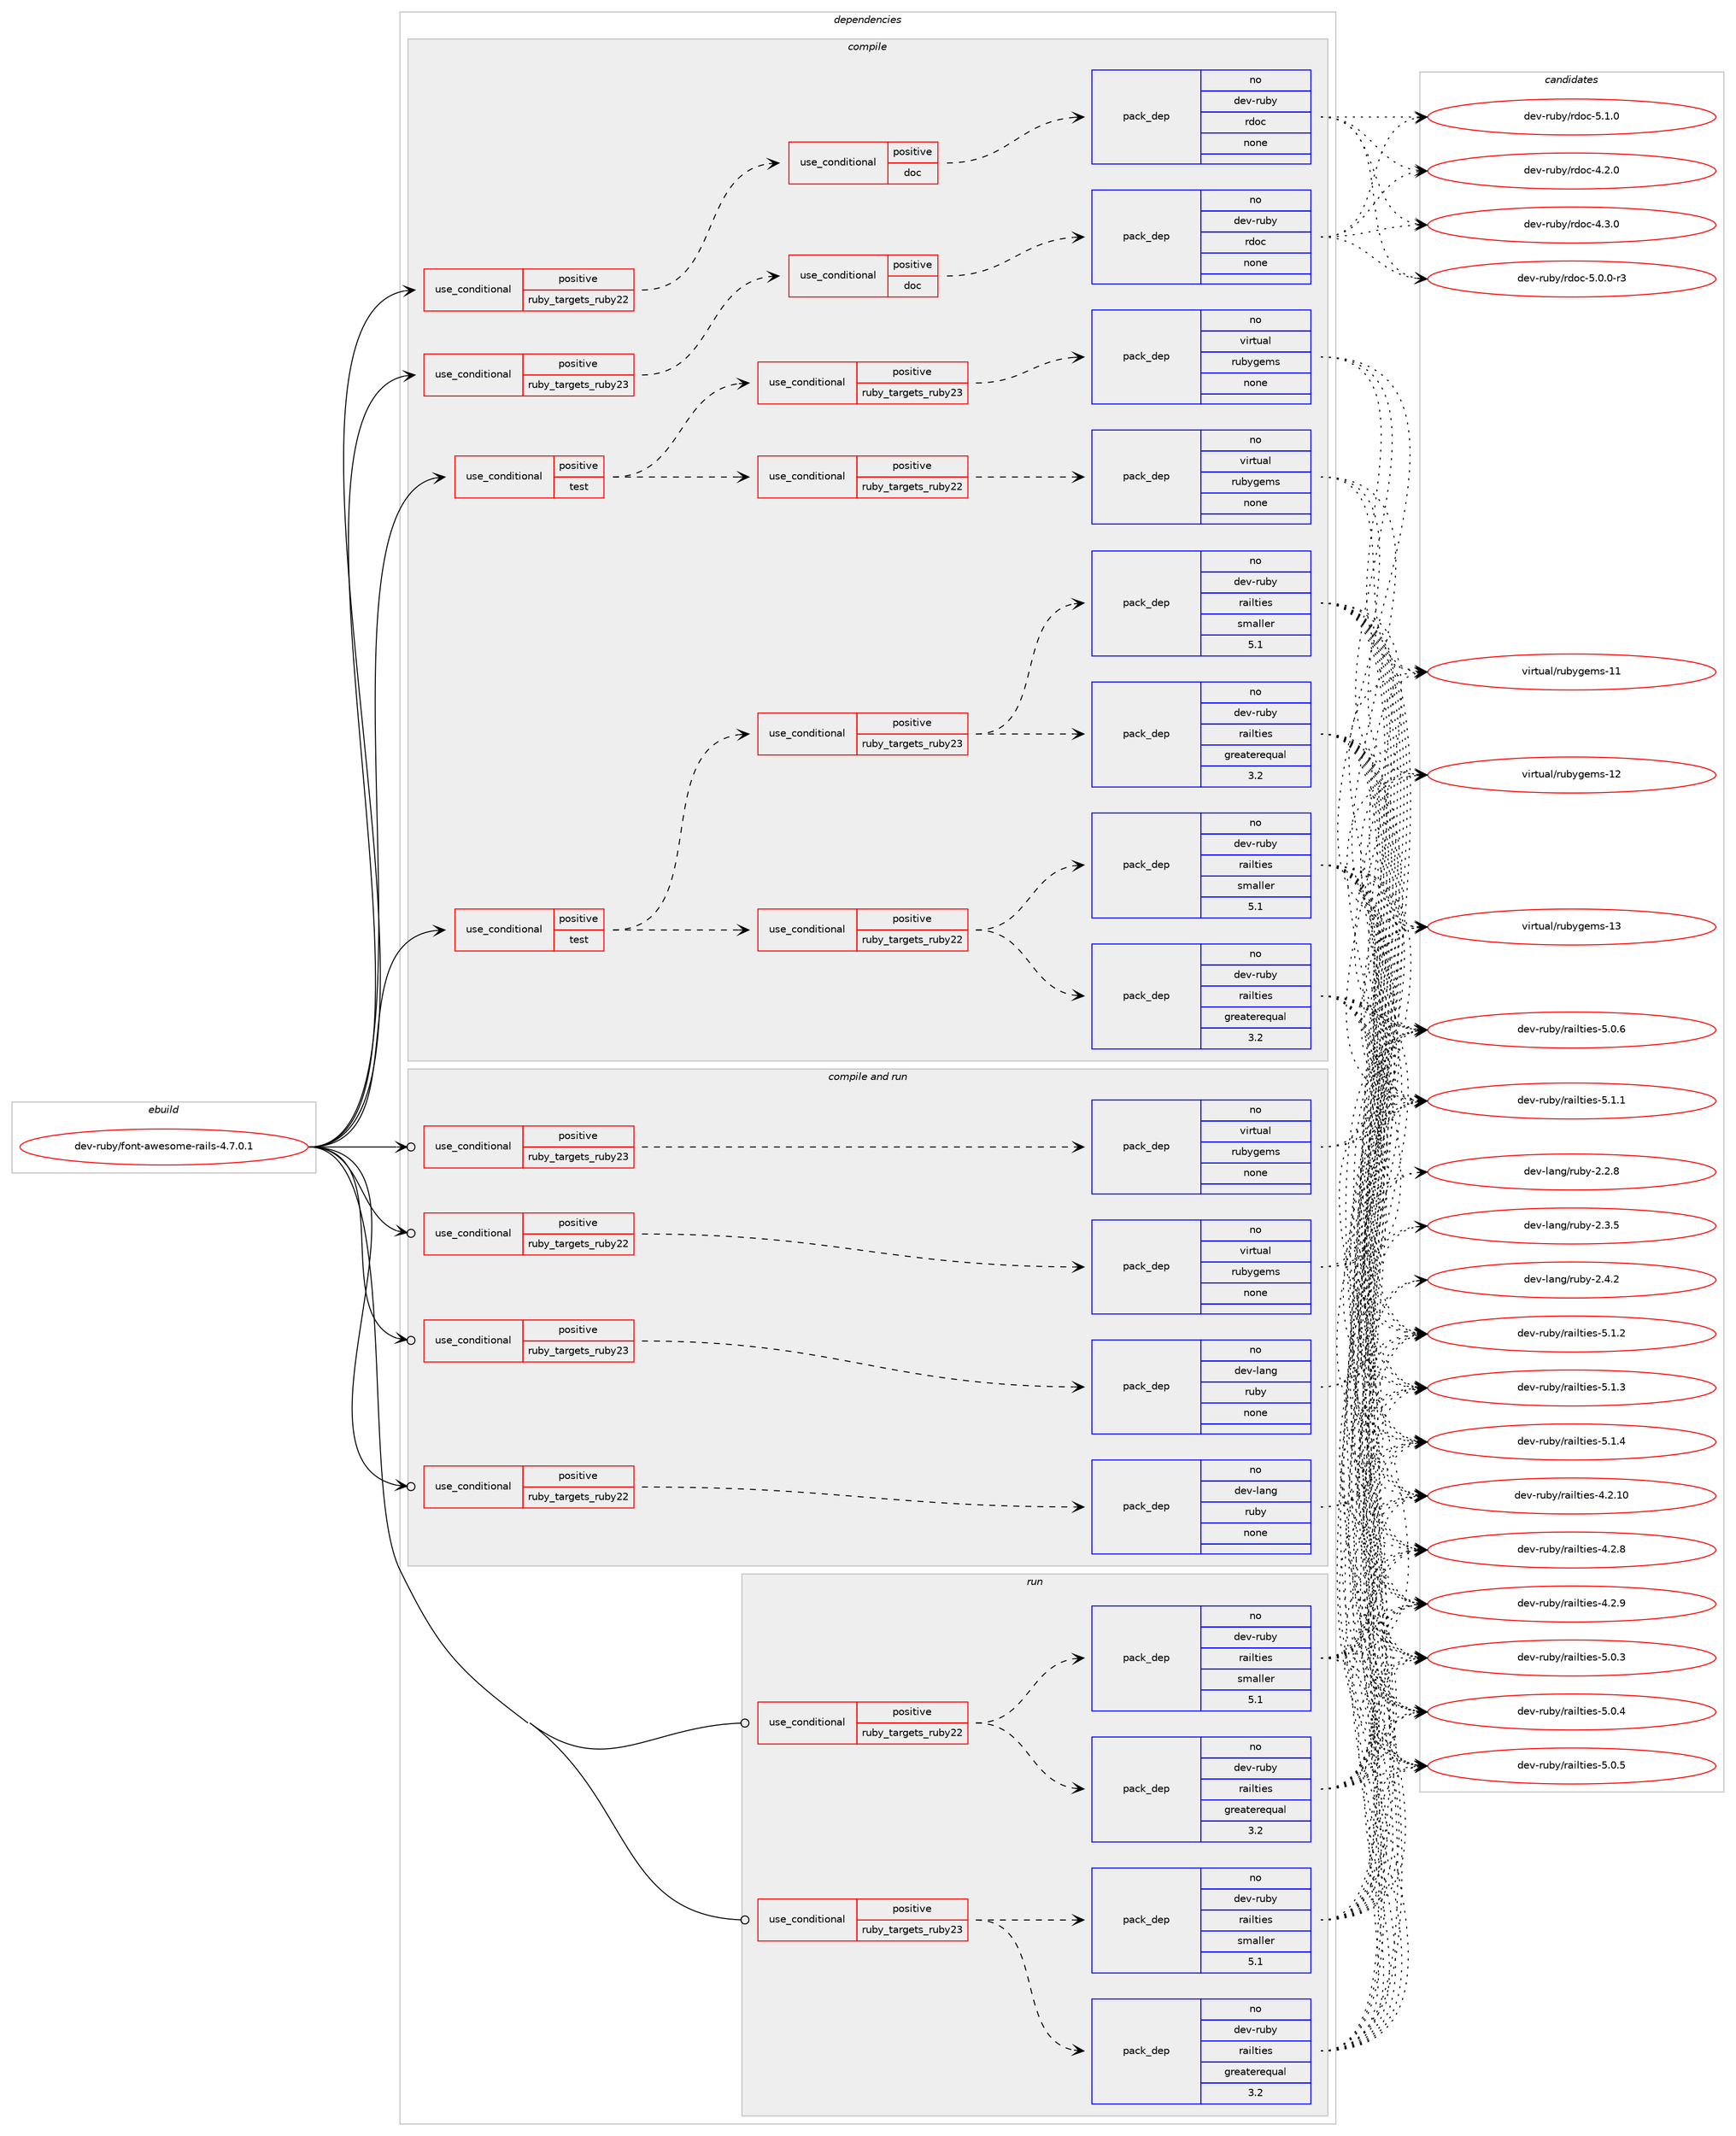 digraph prolog {

# *************
# Graph options
# *************

newrank=true;
concentrate=true;
compound=true;
graph [rankdir=LR,fontname=Helvetica,fontsize=10,ranksep=1.5];#, ranksep=2.5, nodesep=0.2];
edge  [arrowhead=vee];
node  [fontname=Helvetica,fontsize=10];

# **********
# The ebuild
# **********

subgraph cluster_leftcol {
color=gray;
rank=same;
label=<<i>ebuild</i>>;
id [label="dev-ruby/font-awesome-rails-4.7.0.1", color=red, width=4, href="../dev-ruby/font-awesome-rails-4.7.0.1.svg"];
}

# ****************
# The dependencies
# ****************

subgraph cluster_midcol {
color=gray;
label=<<i>dependencies</i>>;
subgraph cluster_compile {
fillcolor="#eeeeee";
style=filled;
label=<<i>compile</i>>;
subgraph cond57494 {
dependency239543 [label=<<TABLE BORDER="0" CELLBORDER="1" CELLSPACING="0" CELLPADDING="4"><TR><TD ROWSPAN="3" CELLPADDING="10">use_conditional</TD></TR><TR><TD>positive</TD></TR><TR><TD>ruby_targets_ruby22</TD></TR></TABLE>>, shape=none, color=red];
subgraph cond57495 {
dependency239544 [label=<<TABLE BORDER="0" CELLBORDER="1" CELLSPACING="0" CELLPADDING="4"><TR><TD ROWSPAN="3" CELLPADDING="10">use_conditional</TD></TR><TR><TD>positive</TD></TR><TR><TD>doc</TD></TR></TABLE>>, shape=none, color=red];
subgraph pack177972 {
dependency239545 [label=<<TABLE BORDER="0" CELLBORDER="1" CELLSPACING="0" CELLPADDING="4" WIDTH="220"><TR><TD ROWSPAN="6" CELLPADDING="30">pack_dep</TD></TR><TR><TD WIDTH="110">no</TD></TR><TR><TD>dev-ruby</TD></TR><TR><TD>rdoc</TD></TR><TR><TD>none</TD></TR><TR><TD></TD></TR></TABLE>>, shape=none, color=blue];
}
dependency239544:e -> dependency239545:w [weight=20,style="dashed",arrowhead="vee"];
}
dependency239543:e -> dependency239544:w [weight=20,style="dashed",arrowhead="vee"];
}
id:e -> dependency239543:w [weight=20,style="solid",arrowhead="vee"];
subgraph cond57496 {
dependency239546 [label=<<TABLE BORDER="0" CELLBORDER="1" CELLSPACING="0" CELLPADDING="4"><TR><TD ROWSPAN="3" CELLPADDING="10">use_conditional</TD></TR><TR><TD>positive</TD></TR><TR><TD>ruby_targets_ruby23</TD></TR></TABLE>>, shape=none, color=red];
subgraph cond57497 {
dependency239547 [label=<<TABLE BORDER="0" CELLBORDER="1" CELLSPACING="0" CELLPADDING="4"><TR><TD ROWSPAN="3" CELLPADDING="10">use_conditional</TD></TR><TR><TD>positive</TD></TR><TR><TD>doc</TD></TR></TABLE>>, shape=none, color=red];
subgraph pack177973 {
dependency239548 [label=<<TABLE BORDER="0" CELLBORDER="1" CELLSPACING="0" CELLPADDING="4" WIDTH="220"><TR><TD ROWSPAN="6" CELLPADDING="30">pack_dep</TD></TR><TR><TD WIDTH="110">no</TD></TR><TR><TD>dev-ruby</TD></TR><TR><TD>rdoc</TD></TR><TR><TD>none</TD></TR><TR><TD></TD></TR></TABLE>>, shape=none, color=blue];
}
dependency239547:e -> dependency239548:w [weight=20,style="dashed",arrowhead="vee"];
}
dependency239546:e -> dependency239547:w [weight=20,style="dashed",arrowhead="vee"];
}
id:e -> dependency239546:w [weight=20,style="solid",arrowhead="vee"];
subgraph cond57498 {
dependency239549 [label=<<TABLE BORDER="0" CELLBORDER="1" CELLSPACING="0" CELLPADDING="4"><TR><TD ROWSPAN="3" CELLPADDING="10">use_conditional</TD></TR><TR><TD>positive</TD></TR><TR><TD>test</TD></TR></TABLE>>, shape=none, color=red];
subgraph cond57499 {
dependency239550 [label=<<TABLE BORDER="0" CELLBORDER="1" CELLSPACING="0" CELLPADDING="4"><TR><TD ROWSPAN="3" CELLPADDING="10">use_conditional</TD></TR><TR><TD>positive</TD></TR><TR><TD>ruby_targets_ruby22</TD></TR></TABLE>>, shape=none, color=red];
subgraph pack177974 {
dependency239551 [label=<<TABLE BORDER="0" CELLBORDER="1" CELLSPACING="0" CELLPADDING="4" WIDTH="220"><TR><TD ROWSPAN="6" CELLPADDING="30">pack_dep</TD></TR><TR><TD WIDTH="110">no</TD></TR><TR><TD>dev-ruby</TD></TR><TR><TD>railties</TD></TR><TR><TD>smaller</TD></TR><TR><TD>5.1</TD></TR></TABLE>>, shape=none, color=blue];
}
dependency239550:e -> dependency239551:w [weight=20,style="dashed",arrowhead="vee"];
subgraph pack177975 {
dependency239552 [label=<<TABLE BORDER="0" CELLBORDER="1" CELLSPACING="0" CELLPADDING="4" WIDTH="220"><TR><TD ROWSPAN="6" CELLPADDING="30">pack_dep</TD></TR><TR><TD WIDTH="110">no</TD></TR><TR><TD>dev-ruby</TD></TR><TR><TD>railties</TD></TR><TR><TD>greaterequal</TD></TR><TR><TD>3.2</TD></TR></TABLE>>, shape=none, color=blue];
}
dependency239550:e -> dependency239552:w [weight=20,style="dashed",arrowhead="vee"];
}
dependency239549:e -> dependency239550:w [weight=20,style="dashed",arrowhead="vee"];
subgraph cond57500 {
dependency239553 [label=<<TABLE BORDER="0" CELLBORDER="1" CELLSPACING="0" CELLPADDING="4"><TR><TD ROWSPAN="3" CELLPADDING="10">use_conditional</TD></TR><TR><TD>positive</TD></TR><TR><TD>ruby_targets_ruby23</TD></TR></TABLE>>, shape=none, color=red];
subgraph pack177976 {
dependency239554 [label=<<TABLE BORDER="0" CELLBORDER="1" CELLSPACING="0" CELLPADDING="4" WIDTH="220"><TR><TD ROWSPAN="6" CELLPADDING="30">pack_dep</TD></TR><TR><TD WIDTH="110">no</TD></TR><TR><TD>dev-ruby</TD></TR><TR><TD>railties</TD></TR><TR><TD>smaller</TD></TR><TR><TD>5.1</TD></TR></TABLE>>, shape=none, color=blue];
}
dependency239553:e -> dependency239554:w [weight=20,style="dashed",arrowhead="vee"];
subgraph pack177977 {
dependency239555 [label=<<TABLE BORDER="0" CELLBORDER="1" CELLSPACING="0" CELLPADDING="4" WIDTH="220"><TR><TD ROWSPAN="6" CELLPADDING="30">pack_dep</TD></TR><TR><TD WIDTH="110">no</TD></TR><TR><TD>dev-ruby</TD></TR><TR><TD>railties</TD></TR><TR><TD>greaterequal</TD></TR><TR><TD>3.2</TD></TR></TABLE>>, shape=none, color=blue];
}
dependency239553:e -> dependency239555:w [weight=20,style="dashed",arrowhead="vee"];
}
dependency239549:e -> dependency239553:w [weight=20,style="dashed",arrowhead="vee"];
}
id:e -> dependency239549:w [weight=20,style="solid",arrowhead="vee"];
subgraph cond57501 {
dependency239556 [label=<<TABLE BORDER="0" CELLBORDER="1" CELLSPACING="0" CELLPADDING="4"><TR><TD ROWSPAN="3" CELLPADDING="10">use_conditional</TD></TR><TR><TD>positive</TD></TR><TR><TD>test</TD></TR></TABLE>>, shape=none, color=red];
subgraph cond57502 {
dependency239557 [label=<<TABLE BORDER="0" CELLBORDER="1" CELLSPACING="0" CELLPADDING="4"><TR><TD ROWSPAN="3" CELLPADDING="10">use_conditional</TD></TR><TR><TD>positive</TD></TR><TR><TD>ruby_targets_ruby22</TD></TR></TABLE>>, shape=none, color=red];
subgraph pack177978 {
dependency239558 [label=<<TABLE BORDER="0" CELLBORDER="1" CELLSPACING="0" CELLPADDING="4" WIDTH="220"><TR><TD ROWSPAN="6" CELLPADDING="30">pack_dep</TD></TR><TR><TD WIDTH="110">no</TD></TR><TR><TD>virtual</TD></TR><TR><TD>rubygems</TD></TR><TR><TD>none</TD></TR><TR><TD></TD></TR></TABLE>>, shape=none, color=blue];
}
dependency239557:e -> dependency239558:w [weight=20,style="dashed",arrowhead="vee"];
}
dependency239556:e -> dependency239557:w [weight=20,style="dashed",arrowhead="vee"];
subgraph cond57503 {
dependency239559 [label=<<TABLE BORDER="0" CELLBORDER="1" CELLSPACING="0" CELLPADDING="4"><TR><TD ROWSPAN="3" CELLPADDING="10">use_conditional</TD></TR><TR><TD>positive</TD></TR><TR><TD>ruby_targets_ruby23</TD></TR></TABLE>>, shape=none, color=red];
subgraph pack177979 {
dependency239560 [label=<<TABLE BORDER="0" CELLBORDER="1" CELLSPACING="0" CELLPADDING="4" WIDTH="220"><TR><TD ROWSPAN="6" CELLPADDING="30">pack_dep</TD></TR><TR><TD WIDTH="110">no</TD></TR><TR><TD>virtual</TD></TR><TR><TD>rubygems</TD></TR><TR><TD>none</TD></TR><TR><TD></TD></TR></TABLE>>, shape=none, color=blue];
}
dependency239559:e -> dependency239560:w [weight=20,style="dashed",arrowhead="vee"];
}
dependency239556:e -> dependency239559:w [weight=20,style="dashed",arrowhead="vee"];
}
id:e -> dependency239556:w [weight=20,style="solid",arrowhead="vee"];
}
subgraph cluster_compileandrun {
fillcolor="#eeeeee";
style=filled;
label=<<i>compile and run</i>>;
subgraph cond57504 {
dependency239561 [label=<<TABLE BORDER="0" CELLBORDER="1" CELLSPACING="0" CELLPADDING="4"><TR><TD ROWSPAN="3" CELLPADDING="10">use_conditional</TD></TR><TR><TD>positive</TD></TR><TR><TD>ruby_targets_ruby22</TD></TR></TABLE>>, shape=none, color=red];
subgraph pack177980 {
dependency239562 [label=<<TABLE BORDER="0" CELLBORDER="1" CELLSPACING="0" CELLPADDING="4" WIDTH="220"><TR><TD ROWSPAN="6" CELLPADDING="30">pack_dep</TD></TR><TR><TD WIDTH="110">no</TD></TR><TR><TD>dev-lang</TD></TR><TR><TD>ruby</TD></TR><TR><TD>none</TD></TR><TR><TD></TD></TR></TABLE>>, shape=none, color=blue];
}
dependency239561:e -> dependency239562:w [weight=20,style="dashed",arrowhead="vee"];
}
id:e -> dependency239561:w [weight=20,style="solid",arrowhead="odotvee"];
subgraph cond57505 {
dependency239563 [label=<<TABLE BORDER="0" CELLBORDER="1" CELLSPACING="0" CELLPADDING="4"><TR><TD ROWSPAN="3" CELLPADDING="10">use_conditional</TD></TR><TR><TD>positive</TD></TR><TR><TD>ruby_targets_ruby22</TD></TR></TABLE>>, shape=none, color=red];
subgraph pack177981 {
dependency239564 [label=<<TABLE BORDER="0" CELLBORDER="1" CELLSPACING="0" CELLPADDING="4" WIDTH="220"><TR><TD ROWSPAN="6" CELLPADDING="30">pack_dep</TD></TR><TR><TD WIDTH="110">no</TD></TR><TR><TD>virtual</TD></TR><TR><TD>rubygems</TD></TR><TR><TD>none</TD></TR><TR><TD></TD></TR></TABLE>>, shape=none, color=blue];
}
dependency239563:e -> dependency239564:w [weight=20,style="dashed",arrowhead="vee"];
}
id:e -> dependency239563:w [weight=20,style="solid",arrowhead="odotvee"];
subgraph cond57506 {
dependency239565 [label=<<TABLE BORDER="0" CELLBORDER="1" CELLSPACING="0" CELLPADDING="4"><TR><TD ROWSPAN="3" CELLPADDING="10">use_conditional</TD></TR><TR><TD>positive</TD></TR><TR><TD>ruby_targets_ruby23</TD></TR></TABLE>>, shape=none, color=red];
subgraph pack177982 {
dependency239566 [label=<<TABLE BORDER="0" CELLBORDER="1" CELLSPACING="0" CELLPADDING="4" WIDTH="220"><TR><TD ROWSPAN="6" CELLPADDING="30">pack_dep</TD></TR><TR><TD WIDTH="110">no</TD></TR><TR><TD>dev-lang</TD></TR><TR><TD>ruby</TD></TR><TR><TD>none</TD></TR><TR><TD></TD></TR></TABLE>>, shape=none, color=blue];
}
dependency239565:e -> dependency239566:w [weight=20,style="dashed",arrowhead="vee"];
}
id:e -> dependency239565:w [weight=20,style="solid",arrowhead="odotvee"];
subgraph cond57507 {
dependency239567 [label=<<TABLE BORDER="0" CELLBORDER="1" CELLSPACING="0" CELLPADDING="4"><TR><TD ROWSPAN="3" CELLPADDING="10">use_conditional</TD></TR><TR><TD>positive</TD></TR><TR><TD>ruby_targets_ruby23</TD></TR></TABLE>>, shape=none, color=red];
subgraph pack177983 {
dependency239568 [label=<<TABLE BORDER="0" CELLBORDER="1" CELLSPACING="0" CELLPADDING="4" WIDTH="220"><TR><TD ROWSPAN="6" CELLPADDING="30">pack_dep</TD></TR><TR><TD WIDTH="110">no</TD></TR><TR><TD>virtual</TD></TR><TR><TD>rubygems</TD></TR><TR><TD>none</TD></TR><TR><TD></TD></TR></TABLE>>, shape=none, color=blue];
}
dependency239567:e -> dependency239568:w [weight=20,style="dashed",arrowhead="vee"];
}
id:e -> dependency239567:w [weight=20,style="solid",arrowhead="odotvee"];
}
subgraph cluster_run {
fillcolor="#eeeeee";
style=filled;
label=<<i>run</i>>;
subgraph cond57508 {
dependency239569 [label=<<TABLE BORDER="0" CELLBORDER="1" CELLSPACING="0" CELLPADDING="4"><TR><TD ROWSPAN="3" CELLPADDING="10">use_conditional</TD></TR><TR><TD>positive</TD></TR><TR><TD>ruby_targets_ruby22</TD></TR></TABLE>>, shape=none, color=red];
subgraph pack177984 {
dependency239570 [label=<<TABLE BORDER="0" CELLBORDER="1" CELLSPACING="0" CELLPADDING="4" WIDTH="220"><TR><TD ROWSPAN="6" CELLPADDING="30">pack_dep</TD></TR><TR><TD WIDTH="110">no</TD></TR><TR><TD>dev-ruby</TD></TR><TR><TD>railties</TD></TR><TR><TD>smaller</TD></TR><TR><TD>5.1</TD></TR></TABLE>>, shape=none, color=blue];
}
dependency239569:e -> dependency239570:w [weight=20,style="dashed",arrowhead="vee"];
subgraph pack177985 {
dependency239571 [label=<<TABLE BORDER="0" CELLBORDER="1" CELLSPACING="0" CELLPADDING="4" WIDTH="220"><TR><TD ROWSPAN="6" CELLPADDING="30">pack_dep</TD></TR><TR><TD WIDTH="110">no</TD></TR><TR><TD>dev-ruby</TD></TR><TR><TD>railties</TD></TR><TR><TD>greaterequal</TD></TR><TR><TD>3.2</TD></TR></TABLE>>, shape=none, color=blue];
}
dependency239569:e -> dependency239571:w [weight=20,style="dashed",arrowhead="vee"];
}
id:e -> dependency239569:w [weight=20,style="solid",arrowhead="odot"];
subgraph cond57509 {
dependency239572 [label=<<TABLE BORDER="0" CELLBORDER="1" CELLSPACING="0" CELLPADDING="4"><TR><TD ROWSPAN="3" CELLPADDING="10">use_conditional</TD></TR><TR><TD>positive</TD></TR><TR><TD>ruby_targets_ruby23</TD></TR></TABLE>>, shape=none, color=red];
subgraph pack177986 {
dependency239573 [label=<<TABLE BORDER="0" CELLBORDER="1" CELLSPACING="0" CELLPADDING="4" WIDTH="220"><TR><TD ROWSPAN="6" CELLPADDING="30">pack_dep</TD></TR><TR><TD WIDTH="110">no</TD></TR><TR><TD>dev-ruby</TD></TR><TR><TD>railties</TD></TR><TR><TD>smaller</TD></TR><TR><TD>5.1</TD></TR></TABLE>>, shape=none, color=blue];
}
dependency239572:e -> dependency239573:w [weight=20,style="dashed",arrowhead="vee"];
subgraph pack177987 {
dependency239574 [label=<<TABLE BORDER="0" CELLBORDER="1" CELLSPACING="0" CELLPADDING="4" WIDTH="220"><TR><TD ROWSPAN="6" CELLPADDING="30">pack_dep</TD></TR><TR><TD WIDTH="110">no</TD></TR><TR><TD>dev-ruby</TD></TR><TR><TD>railties</TD></TR><TR><TD>greaterequal</TD></TR><TR><TD>3.2</TD></TR></TABLE>>, shape=none, color=blue];
}
dependency239572:e -> dependency239574:w [weight=20,style="dashed",arrowhead="vee"];
}
id:e -> dependency239572:w [weight=20,style="solid",arrowhead="odot"];
}
}

# **************
# The candidates
# **************

subgraph cluster_choices {
rank=same;
color=gray;
label=<<i>candidates</i>>;

subgraph choice177972 {
color=black;
nodesep=1;
choice10010111845114117981214711410011199455246504648 [label="dev-ruby/rdoc-4.2.0", color=red, width=4,href="../dev-ruby/rdoc-4.2.0.svg"];
choice10010111845114117981214711410011199455246514648 [label="dev-ruby/rdoc-4.3.0", color=red, width=4,href="../dev-ruby/rdoc-4.3.0.svg"];
choice100101118451141179812147114100111994553464846484511451 [label="dev-ruby/rdoc-5.0.0-r3", color=red, width=4,href="../dev-ruby/rdoc-5.0.0-r3.svg"];
choice10010111845114117981214711410011199455346494648 [label="dev-ruby/rdoc-5.1.0", color=red, width=4,href="../dev-ruby/rdoc-5.1.0.svg"];
dependency239545:e -> choice10010111845114117981214711410011199455246504648:w [style=dotted,weight="100"];
dependency239545:e -> choice10010111845114117981214711410011199455246514648:w [style=dotted,weight="100"];
dependency239545:e -> choice100101118451141179812147114100111994553464846484511451:w [style=dotted,weight="100"];
dependency239545:e -> choice10010111845114117981214711410011199455346494648:w [style=dotted,weight="100"];
}
subgraph choice177973 {
color=black;
nodesep=1;
choice10010111845114117981214711410011199455246504648 [label="dev-ruby/rdoc-4.2.0", color=red, width=4,href="../dev-ruby/rdoc-4.2.0.svg"];
choice10010111845114117981214711410011199455246514648 [label="dev-ruby/rdoc-4.3.0", color=red, width=4,href="../dev-ruby/rdoc-4.3.0.svg"];
choice100101118451141179812147114100111994553464846484511451 [label="dev-ruby/rdoc-5.0.0-r3", color=red, width=4,href="../dev-ruby/rdoc-5.0.0-r3.svg"];
choice10010111845114117981214711410011199455346494648 [label="dev-ruby/rdoc-5.1.0", color=red, width=4,href="../dev-ruby/rdoc-5.1.0.svg"];
dependency239548:e -> choice10010111845114117981214711410011199455246504648:w [style=dotted,weight="100"];
dependency239548:e -> choice10010111845114117981214711410011199455246514648:w [style=dotted,weight="100"];
dependency239548:e -> choice100101118451141179812147114100111994553464846484511451:w [style=dotted,weight="100"];
dependency239548:e -> choice10010111845114117981214711410011199455346494648:w [style=dotted,weight="100"];
}
subgraph choice177974 {
color=black;
nodesep=1;
choice1001011184511411798121471149710510811610510111545524650464948 [label="dev-ruby/railties-4.2.10", color=red, width=4,href="../dev-ruby/railties-4.2.10.svg"];
choice10010111845114117981214711497105108116105101115455246504656 [label="dev-ruby/railties-4.2.8", color=red, width=4,href="../dev-ruby/railties-4.2.8.svg"];
choice10010111845114117981214711497105108116105101115455246504657 [label="dev-ruby/railties-4.2.9", color=red, width=4,href="../dev-ruby/railties-4.2.9.svg"];
choice10010111845114117981214711497105108116105101115455346484651 [label="dev-ruby/railties-5.0.3", color=red, width=4,href="../dev-ruby/railties-5.0.3.svg"];
choice10010111845114117981214711497105108116105101115455346484652 [label="dev-ruby/railties-5.0.4", color=red, width=4,href="../dev-ruby/railties-5.0.4.svg"];
choice10010111845114117981214711497105108116105101115455346484653 [label="dev-ruby/railties-5.0.5", color=red, width=4,href="../dev-ruby/railties-5.0.5.svg"];
choice10010111845114117981214711497105108116105101115455346484654 [label="dev-ruby/railties-5.0.6", color=red, width=4,href="../dev-ruby/railties-5.0.6.svg"];
choice10010111845114117981214711497105108116105101115455346494649 [label="dev-ruby/railties-5.1.1", color=red, width=4,href="../dev-ruby/railties-5.1.1.svg"];
choice10010111845114117981214711497105108116105101115455346494650 [label="dev-ruby/railties-5.1.2", color=red, width=4,href="../dev-ruby/railties-5.1.2.svg"];
choice10010111845114117981214711497105108116105101115455346494651 [label="dev-ruby/railties-5.1.3", color=red, width=4,href="../dev-ruby/railties-5.1.3.svg"];
choice10010111845114117981214711497105108116105101115455346494652 [label="dev-ruby/railties-5.1.4", color=red, width=4,href="../dev-ruby/railties-5.1.4.svg"];
dependency239551:e -> choice1001011184511411798121471149710510811610510111545524650464948:w [style=dotted,weight="100"];
dependency239551:e -> choice10010111845114117981214711497105108116105101115455246504656:w [style=dotted,weight="100"];
dependency239551:e -> choice10010111845114117981214711497105108116105101115455246504657:w [style=dotted,weight="100"];
dependency239551:e -> choice10010111845114117981214711497105108116105101115455346484651:w [style=dotted,weight="100"];
dependency239551:e -> choice10010111845114117981214711497105108116105101115455346484652:w [style=dotted,weight="100"];
dependency239551:e -> choice10010111845114117981214711497105108116105101115455346484653:w [style=dotted,weight="100"];
dependency239551:e -> choice10010111845114117981214711497105108116105101115455346484654:w [style=dotted,weight="100"];
dependency239551:e -> choice10010111845114117981214711497105108116105101115455346494649:w [style=dotted,weight="100"];
dependency239551:e -> choice10010111845114117981214711497105108116105101115455346494650:w [style=dotted,weight="100"];
dependency239551:e -> choice10010111845114117981214711497105108116105101115455346494651:w [style=dotted,weight="100"];
dependency239551:e -> choice10010111845114117981214711497105108116105101115455346494652:w [style=dotted,weight="100"];
}
subgraph choice177975 {
color=black;
nodesep=1;
choice1001011184511411798121471149710510811610510111545524650464948 [label="dev-ruby/railties-4.2.10", color=red, width=4,href="../dev-ruby/railties-4.2.10.svg"];
choice10010111845114117981214711497105108116105101115455246504656 [label="dev-ruby/railties-4.2.8", color=red, width=4,href="../dev-ruby/railties-4.2.8.svg"];
choice10010111845114117981214711497105108116105101115455246504657 [label="dev-ruby/railties-4.2.9", color=red, width=4,href="../dev-ruby/railties-4.2.9.svg"];
choice10010111845114117981214711497105108116105101115455346484651 [label="dev-ruby/railties-5.0.3", color=red, width=4,href="../dev-ruby/railties-5.0.3.svg"];
choice10010111845114117981214711497105108116105101115455346484652 [label="dev-ruby/railties-5.0.4", color=red, width=4,href="../dev-ruby/railties-5.0.4.svg"];
choice10010111845114117981214711497105108116105101115455346484653 [label="dev-ruby/railties-5.0.5", color=red, width=4,href="../dev-ruby/railties-5.0.5.svg"];
choice10010111845114117981214711497105108116105101115455346484654 [label="dev-ruby/railties-5.0.6", color=red, width=4,href="../dev-ruby/railties-5.0.6.svg"];
choice10010111845114117981214711497105108116105101115455346494649 [label="dev-ruby/railties-5.1.1", color=red, width=4,href="../dev-ruby/railties-5.1.1.svg"];
choice10010111845114117981214711497105108116105101115455346494650 [label="dev-ruby/railties-5.1.2", color=red, width=4,href="../dev-ruby/railties-5.1.2.svg"];
choice10010111845114117981214711497105108116105101115455346494651 [label="dev-ruby/railties-5.1.3", color=red, width=4,href="../dev-ruby/railties-5.1.3.svg"];
choice10010111845114117981214711497105108116105101115455346494652 [label="dev-ruby/railties-5.1.4", color=red, width=4,href="../dev-ruby/railties-5.1.4.svg"];
dependency239552:e -> choice1001011184511411798121471149710510811610510111545524650464948:w [style=dotted,weight="100"];
dependency239552:e -> choice10010111845114117981214711497105108116105101115455246504656:w [style=dotted,weight="100"];
dependency239552:e -> choice10010111845114117981214711497105108116105101115455246504657:w [style=dotted,weight="100"];
dependency239552:e -> choice10010111845114117981214711497105108116105101115455346484651:w [style=dotted,weight="100"];
dependency239552:e -> choice10010111845114117981214711497105108116105101115455346484652:w [style=dotted,weight="100"];
dependency239552:e -> choice10010111845114117981214711497105108116105101115455346484653:w [style=dotted,weight="100"];
dependency239552:e -> choice10010111845114117981214711497105108116105101115455346484654:w [style=dotted,weight="100"];
dependency239552:e -> choice10010111845114117981214711497105108116105101115455346494649:w [style=dotted,weight="100"];
dependency239552:e -> choice10010111845114117981214711497105108116105101115455346494650:w [style=dotted,weight="100"];
dependency239552:e -> choice10010111845114117981214711497105108116105101115455346494651:w [style=dotted,weight="100"];
dependency239552:e -> choice10010111845114117981214711497105108116105101115455346494652:w [style=dotted,weight="100"];
}
subgraph choice177976 {
color=black;
nodesep=1;
choice1001011184511411798121471149710510811610510111545524650464948 [label="dev-ruby/railties-4.2.10", color=red, width=4,href="../dev-ruby/railties-4.2.10.svg"];
choice10010111845114117981214711497105108116105101115455246504656 [label="dev-ruby/railties-4.2.8", color=red, width=4,href="../dev-ruby/railties-4.2.8.svg"];
choice10010111845114117981214711497105108116105101115455246504657 [label="dev-ruby/railties-4.2.9", color=red, width=4,href="../dev-ruby/railties-4.2.9.svg"];
choice10010111845114117981214711497105108116105101115455346484651 [label="dev-ruby/railties-5.0.3", color=red, width=4,href="../dev-ruby/railties-5.0.3.svg"];
choice10010111845114117981214711497105108116105101115455346484652 [label="dev-ruby/railties-5.0.4", color=red, width=4,href="../dev-ruby/railties-5.0.4.svg"];
choice10010111845114117981214711497105108116105101115455346484653 [label="dev-ruby/railties-5.0.5", color=red, width=4,href="../dev-ruby/railties-5.0.5.svg"];
choice10010111845114117981214711497105108116105101115455346484654 [label="dev-ruby/railties-5.0.6", color=red, width=4,href="../dev-ruby/railties-5.0.6.svg"];
choice10010111845114117981214711497105108116105101115455346494649 [label="dev-ruby/railties-5.1.1", color=red, width=4,href="../dev-ruby/railties-5.1.1.svg"];
choice10010111845114117981214711497105108116105101115455346494650 [label="dev-ruby/railties-5.1.2", color=red, width=4,href="../dev-ruby/railties-5.1.2.svg"];
choice10010111845114117981214711497105108116105101115455346494651 [label="dev-ruby/railties-5.1.3", color=red, width=4,href="../dev-ruby/railties-5.1.3.svg"];
choice10010111845114117981214711497105108116105101115455346494652 [label="dev-ruby/railties-5.1.4", color=red, width=4,href="../dev-ruby/railties-5.1.4.svg"];
dependency239554:e -> choice1001011184511411798121471149710510811610510111545524650464948:w [style=dotted,weight="100"];
dependency239554:e -> choice10010111845114117981214711497105108116105101115455246504656:w [style=dotted,weight="100"];
dependency239554:e -> choice10010111845114117981214711497105108116105101115455246504657:w [style=dotted,weight="100"];
dependency239554:e -> choice10010111845114117981214711497105108116105101115455346484651:w [style=dotted,weight="100"];
dependency239554:e -> choice10010111845114117981214711497105108116105101115455346484652:w [style=dotted,weight="100"];
dependency239554:e -> choice10010111845114117981214711497105108116105101115455346484653:w [style=dotted,weight="100"];
dependency239554:e -> choice10010111845114117981214711497105108116105101115455346484654:w [style=dotted,weight="100"];
dependency239554:e -> choice10010111845114117981214711497105108116105101115455346494649:w [style=dotted,weight="100"];
dependency239554:e -> choice10010111845114117981214711497105108116105101115455346494650:w [style=dotted,weight="100"];
dependency239554:e -> choice10010111845114117981214711497105108116105101115455346494651:w [style=dotted,weight="100"];
dependency239554:e -> choice10010111845114117981214711497105108116105101115455346494652:w [style=dotted,weight="100"];
}
subgraph choice177977 {
color=black;
nodesep=1;
choice1001011184511411798121471149710510811610510111545524650464948 [label="dev-ruby/railties-4.2.10", color=red, width=4,href="../dev-ruby/railties-4.2.10.svg"];
choice10010111845114117981214711497105108116105101115455246504656 [label="dev-ruby/railties-4.2.8", color=red, width=4,href="../dev-ruby/railties-4.2.8.svg"];
choice10010111845114117981214711497105108116105101115455246504657 [label="dev-ruby/railties-4.2.9", color=red, width=4,href="../dev-ruby/railties-4.2.9.svg"];
choice10010111845114117981214711497105108116105101115455346484651 [label="dev-ruby/railties-5.0.3", color=red, width=4,href="../dev-ruby/railties-5.0.3.svg"];
choice10010111845114117981214711497105108116105101115455346484652 [label="dev-ruby/railties-5.0.4", color=red, width=4,href="../dev-ruby/railties-5.0.4.svg"];
choice10010111845114117981214711497105108116105101115455346484653 [label="dev-ruby/railties-5.0.5", color=red, width=4,href="../dev-ruby/railties-5.0.5.svg"];
choice10010111845114117981214711497105108116105101115455346484654 [label="dev-ruby/railties-5.0.6", color=red, width=4,href="../dev-ruby/railties-5.0.6.svg"];
choice10010111845114117981214711497105108116105101115455346494649 [label="dev-ruby/railties-5.1.1", color=red, width=4,href="../dev-ruby/railties-5.1.1.svg"];
choice10010111845114117981214711497105108116105101115455346494650 [label="dev-ruby/railties-5.1.2", color=red, width=4,href="../dev-ruby/railties-5.1.2.svg"];
choice10010111845114117981214711497105108116105101115455346494651 [label="dev-ruby/railties-5.1.3", color=red, width=4,href="../dev-ruby/railties-5.1.3.svg"];
choice10010111845114117981214711497105108116105101115455346494652 [label="dev-ruby/railties-5.1.4", color=red, width=4,href="../dev-ruby/railties-5.1.4.svg"];
dependency239555:e -> choice1001011184511411798121471149710510811610510111545524650464948:w [style=dotted,weight="100"];
dependency239555:e -> choice10010111845114117981214711497105108116105101115455246504656:w [style=dotted,weight="100"];
dependency239555:e -> choice10010111845114117981214711497105108116105101115455246504657:w [style=dotted,weight="100"];
dependency239555:e -> choice10010111845114117981214711497105108116105101115455346484651:w [style=dotted,weight="100"];
dependency239555:e -> choice10010111845114117981214711497105108116105101115455346484652:w [style=dotted,weight="100"];
dependency239555:e -> choice10010111845114117981214711497105108116105101115455346484653:w [style=dotted,weight="100"];
dependency239555:e -> choice10010111845114117981214711497105108116105101115455346484654:w [style=dotted,weight="100"];
dependency239555:e -> choice10010111845114117981214711497105108116105101115455346494649:w [style=dotted,weight="100"];
dependency239555:e -> choice10010111845114117981214711497105108116105101115455346494650:w [style=dotted,weight="100"];
dependency239555:e -> choice10010111845114117981214711497105108116105101115455346494651:w [style=dotted,weight="100"];
dependency239555:e -> choice10010111845114117981214711497105108116105101115455346494652:w [style=dotted,weight="100"];
}
subgraph choice177978 {
color=black;
nodesep=1;
choice118105114116117971084711411798121103101109115454949 [label="virtual/rubygems-11", color=red, width=4,href="../virtual/rubygems-11.svg"];
choice118105114116117971084711411798121103101109115454950 [label="virtual/rubygems-12", color=red, width=4,href="../virtual/rubygems-12.svg"];
choice118105114116117971084711411798121103101109115454951 [label="virtual/rubygems-13", color=red, width=4,href="../virtual/rubygems-13.svg"];
dependency239558:e -> choice118105114116117971084711411798121103101109115454949:w [style=dotted,weight="100"];
dependency239558:e -> choice118105114116117971084711411798121103101109115454950:w [style=dotted,weight="100"];
dependency239558:e -> choice118105114116117971084711411798121103101109115454951:w [style=dotted,weight="100"];
}
subgraph choice177979 {
color=black;
nodesep=1;
choice118105114116117971084711411798121103101109115454949 [label="virtual/rubygems-11", color=red, width=4,href="../virtual/rubygems-11.svg"];
choice118105114116117971084711411798121103101109115454950 [label="virtual/rubygems-12", color=red, width=4,href="../virtual/rubygems-12.svg"];
choice118105114116117971084711411798121103101109115454951 [label="virtual/rubygems-13", color=red, width=4,href="../virtual/rubygems-13.svg"];
dependency239560:e -> choice118105114116117971084711411798121103101109115454949:w [style=dotted,weight="100"];
dependency239560:e -> choice118105114116117971084711411798121103101109115454950:w [style=dotted,weight="100"];
dependency239560:e -> choice118105114116117971084711411798121103101109115454951:w [style=dotted,weight="100"];
}
subgraph choice177980 {
color=black;
nodesep=1;
choice10010111845108971101034711411798121455046504656 [label="dev-lang/ruby-2.2.8", color=red, width=4,href="../dev-lang/ruby-2.2.8.svg"];
choice10010111845108971101034711411798121455046514653 [label="dev-lang/ruby-2.3.5", color=red, width=4,href="../dev-lang/ruby-2.3.5.svg"];
choice10010111845108971101034711411798121455046524650 [label="dev-lang/ruby-2.4.2", color=red, width=4,href="../dev-lang/ruby-2.4.2.svg"];
dependency239562:e -> choice10010111845108971101034711411798121455046504656:w [style=dotted,weight="100"];
dependency239562:e -> choice10010111845108971101034711411798121455046514653:w [style=dotted,weight="100"];
dependency239562:e -> choice10010111845108971101034711411798121455046524650:w [style=dotted,weight="100"];
}
subgraph choice177981 {
color=black;
nodesep=1;
choice118105114116117971084711411798121103101109115454949 [label="virtual/rubygems-11", color=red, width=4,href="../virtual/rubygems-11.svg"];
choice118105114116117971084711411798121103101109115454950 [label="virtual/rubygems-12", color=red, width=4,href="../virtual/rubygems-12.svg"];
choice118105114116117971084711411798121103101109115454951 [label="virtual/rubygems-13", color=red, width=4,href="../virtual/rubygems-13.svg"];
dependency239564:e -> choice118105114116117971084711411798121103101109115454949:w [style=dotted,weight="100"];
dependency239564:e -> choice118105114116117971084711411798121103101109115454950:w [style=dotted,weight="100"];
dependency239564:e -> choice118105114116117971084711411798121103101109115454951:w [style=dotted,weight="100"];
}
subgraph choice177982 {
color=black;
nodesep=1;
choice10010111845108971101034711411798121455046504656 [label="dev-lang/ruby-2.2.8", color=red, width=4,href="../dev-lang/ruby-2.2.8.svg"];
choice10010111845108971101034711411798121455046514653 [label="dev-lang/ruby-2.3.5", color=red, width=4,href="../dev-lang/ruby-2.3.5.svg"];
choice10010111845108971101034711411798121455046524650 [label="dev-lang/ruby-2.4.2", color=red, width=4,href="../dev-lang/ruby-2.4.2.svg"];
dependency239566:e -> choice10010111845108971101034711411798121455046504656:w [style=dotted,weight="100"];
dependency239566:e -> choice10010111845108971101034711411798121455046514653:w [style=dotted,weight="100"];
dependency239566:e -> choice10010111845108971101034711411798121455046524650:w [style=dotted,weight="100"];
}
subgraph choice177983 {
color=black;
nodesep=1;
choice118105114116117971084711411798121103101109115454949 [label="virtual/rubygems-11", color=red, width=4,href="../virtual/rubygems-11.svg"];
choice118105114116117971084711411798121103101109115454950 [label="virtual/rubygems-12", color=red, width=4,href="../virtual/rubygems-12.svg"];
choice118105114116117971084711411798121103101109115454951 [label="virtual/rubygems-13", color=red, width=4,href="../virtual/rubygems-13.svg"];
dependency239568:e -> choice118105114116117971084711411798121103101109115454949:w [style=dotted,weight="100"];
dependency239568:e -> choice118105114116117971084711411798121103101109115454950:w [style=dotted,weight="100"];
dependency239568:e -> choice118105114116117971084711411798121103101109115454951:w [style=dotted,weight="100"];
}
subgraph choice177984 {
color=black;
nodesep=1;
choice1001011184511411798121471149710510811610510111545524650464948 [label="dev-ruby/railties-4.2.10", color=red, width=4,href="../dev-ruby/railties-4.2.10.svg"];
choice10010111845114117981214711497105108116105101115455246504656 [label="dev-ruby/railties-4.2.8", color=red, width=4,href="../dev-ruby/railties-4.2.8.svg"];
choice10010111845114117981214711497105108116105101115455246504657 [label="dev-ruby/railties-4.2.9", color=red, width=4,href="../dev-ruby/railties-4.2.9.svg"];
choice10010111845114117981214711497105108116105101115455346484651 [label="dev-ruby/railties-5.0.3", color=red, width=4,href="../dev-ruby/railties-5.0.3.svg"];
choice10010111845114117981214711497105108116105101115455346484652 [label="dev-ruby/railties-5.0.4", color=red, width=4,href="../dev-ruby/railties-5.0.4.svg"];
choice10010111845114117981214711497105108116105101115455346484653 [label="dev-ruby/railties-5.0.5", color=red, width=4,href="../dev-ruby/railties-5.0.5.svg"];
choice10010111845114117981214711497105108116105101115455346484654 [label="dev-ruby/railties-5.0.6", color=red, width=4,href="../dev-ruby/railties-5.0.6.svg"];
choice10010111845114117981214711497105108116105101115455346494649 [label="dev-ruby/railties-5.1.1", color=red, width=4,href="../dev-ruby/railties-5.1.1.svg"];
choice10010111845114117981214711497105108116105101115455346494650 [label="dev-ruby/railties-5.1.2", color=red, width=4,href="../dev-ruby/railties-5.1.2.svg"];
choice10010111845114117981214711497105108116105101115455346494651 [label="dev-ruby/railties-5.1.3", color=red, width=4,href="../dev-ruby/railties-5.1.3.svg"];
choice10010111845114117981214711497105108116105101115455346494652 [label="dev-ruby/railties-5.1.4", color=red, width=4,href="../dev-ruby/railties-5.1.4.svg"];
dependency239570:e -> choice1001011184511411798121471149710510811610510111545524650464948:w [style=dotted,weight="100"];
dependency239570:e -> choice10010111845114117981214711497105108116105101115455246504656:w [style=dotted,weight="100"];
dependency239570:e -> choice10010111845114117981214711497105108116105101115455246504657:w [style=dotted,weight="100"];
dependency239570:e -> choice10010111845114117981214711497105108116105101115455346484651:w [style=dotted,weight="100"];
dependency239570:e -> choice10010111845114117981214711497105108116105101115455346484652:w [style=dotted,weight="100"];
dependency239570:e -> choice10010111845114117981214711497105108116105101115455346484653:w [style=dotted,weight="100"];
dependency239570:e -> choice10010111845114117981214711497105108116105101115455346484654:w [style=dotted,weight="100"];
dependency239570:e -> choice10010111845114117981214711497105108116105101115455346494649:w [style=dotted,weight="100"];
dependency239570:e -> choice10010111845114117981214711497105108116105101115455346494650:w [style=dotted,weight="100"];
dependency239570:e -> choice10010111845114117981214711497105108116105101115455346494651:w [style=dotted,weight="100"];
dependency239570:e -> choice10010111845114117981214711497105108116105101115455346494652:w [style=dotted,weight="100"];
}
subgraph choice177985 {
color=black;
nodesep=1;
choice1001011184511411798121471149710510811610510111545524650464948 [label="dev-ruby/railties-4.2.10", color=red, width=4,href="../dev-ruby/railties-4.2.10.svg"];
choice10010111845114117981214711497105108116105101115455246504656 [label="dev-ruby/railties-4.2.8", color=red, width=4,href="../dev-ruby/railties-4.2.8.svg"];
choice10010111845114117981214711497105108116105101115455246504657 [label="dev-ruby/railties-4.2.9", color=red, width=4,href="../dev-ruby/railties-4.2.9.svg"];
choice10010111845114117981214711497105108116105101115455346484651 [label="dev-ruby/railties-5.0.3", color=red, width=4,href="../dev-ruby/railties-5.0.3.svg"];
choice10010111845114117981214711497105108116105101115455346484652 [label="dev-ruby/railties-5.0.4", color=red, width=4,href="../dev-ruby/railties-5.0.4.svg"];
choice10010111845114117981214711497105108116105101115455346484653 [label="dev-ruby/railties-5.0.5", color=red, width=4,href="../dev-ruby/railties-5.0.5.svg"];
choice10010111845114117981214711497105108116105101115455346484654 [label="dev-ruby/railties-5.0.6", color=red, width=4,href="../dev-ruby/railties-5.0.6.svg"];
choice10010111845114117981214711497105108116105101115455346494649 [label="dev-ruby/railties-5.1.1", color=red, width=4,href="../dev-ruby/railties-5.1.1.svg"];
choice10010111845114117981214711497105108116105101115455346494650 [label="dev-ruby/railties-5.1.2", color=red, width=4,href="../dev-ruby/railties-5.1.2.svg"];
choice10010111845114117981214711497105108116105101115455346494651 [label="dev-ruby/railties-5.1.3", color=red, width=4,href="../dev-ruby/railties-5.1.3.svg"];
choice10010111845114117981214711497105108116105101115455346494652 [label="dev-ruby/railties-5.1.4", color=red, width=4,href="../dev-ruby/railties-5.1.4.svg"];
dependency239571:e -> choice1001011184511411798121471149710510811610510111545524650464948:w [style=dotted,weight="100"];
dependency239571:e -> choice10010111845114117981214711497105108116105101115455246504656:w [style=dotted,weight="100"];
dependency239571:e -> choice10010111845114117981214711497105108116105101115455246504657:w [style=dotted,weight="100"];
dependency239571:e -> choice10010111845114117981214711497105108116105101115455346484651:w [style=dotted,weight="100"];
dependency239571:e -> choice10010111845114117981214711497105108116105101115455346484652:w [style=dotted,weight="100"];
dependency239571:e -> choice10010111845114117981214711497105108116105101115455346484653:w [style=dotted,weight="100"];
dependency239571:e -> choice10010111845114117981214711497105108116105101115455346484654:w [style=dotted,weight="100"];
dependency239571:e -> choice10010111845114117981214711497105108116105101115455346494649:w [style=dotted,weight="100"];
dependency239571:e -> choice10010111845114117981214711497105108116105101115455346494650:w [style=dotted,weight="100"];
dependency239571:e -> choice10010111845114117981214711497105108116105101115455346494651:w [style=dotted,weight="100"];
dependency239571:e -> choice10010111845114117981214711497105108116105101115455346494652:w [style=dotted,weight="100"];
}
subgraph choice177986 {
color=black;
nodesep=1;
choice1001011184511411798121471149710510811610510111545524650464948 [label="dev-ruby/railties-4.2.10", color=red, width=4,href="../dev-ruby/railties-4.2.10.svg"];
choice10010111845114117981214711497105108116105101115455246504656 [label="dev-ruby/railties-4.2.8", color=red, width=4,href="../dev-ruby/railties-4.2.8.svg"];
choice10010111845114117981214711497105108116105101115455246504657 [label="dev-ruby/railties-4.2.9", color=red, width=4,href="../dev-ruby/railties-4.2.9.svg"];
choice10010111845114117981214711497105108116105101115455346484651 [label="dev-ruby/railties-5.0.3", color=red, width=4,href="../dev-ruby/railties-5.0.3.svg"];
choice10010111845114117981214711497105108116105101115455346484652 [label="dev-ruby/railties-5.0.4", color=red, width=4,href="../dev-ruby/railties-5.0.4.svg"];
choice10010111845114117981214711497105108116105101115455346484653 [label="dev-ruby/railties-5.0.5", color=red, width=4,href="../dev-ruby/railties-5.0.5.svg"];
choice10010111845114117981214711497105108116105101115455346484654 [label="dev-ruby/railties-5.0.6", color=red, width=4,href="../dev-ruby/railties-5.0.6.svg"];
choice10010111845114117981214711497105108116105101115455346494649 [label="dev-ruby/railties-5.1.1", color=red, width=4,href="../dev-ruby/railties-5.1.1.svg"];
choice10010111845114117981214711497105108116105101115455346494650 [label="dev-ruby/railties-5.1.2", color=red, width=4,href="../dev-ruby/railties-5.1.2.svg"];
choice10010111845114117981214711497105108116105101115455346494651 [label="dev-ruby/railties-5.1.3", color=red, width=4,href="../dev-ruby/railties-5.1.3.svg"];
choice10010111845114117981214711497105108116105101115455346494652 [label="dev-ruby/railties-5.1.4", color=red, width=4,href="../dev-ruby/railties-5.1.4.svg"];
dependency239573:e -> choice1001011184511411798121471149710510811610510111545524650464948:w [style=dotted,weight="100"];
dependency239573:e -> choice10010111845114117981214711497105108116105101115455246504656:w [style=dotted,weight="100"];
dependency239573:e -> choice10010111845114117981214711497105108116105101115455246504657:w [style=dotted,weight="100"];
dependency239573:e -> choice10010111845114117981214711497105108116105101115455346484651:w [style=dotted,weight="100"];
dependency239573:e -> choice10010111845114117981214711497105108116105101115455346484652:w [style=dotted,weight="100"];
dependency239573:e -> choice10010111845114117981214711497105108116105101115455346484653:w [style=dotted,weight="100"];
dependency239573:e -> choice10010111845114117981214711497105108116105101115455346484654:w [style=dotted,weight="100"];
dependency239573:e -> choice10010111845114117981214711497105108116105101115455346494649:w [style=dotted,weight="100"];
dependency239573:e -> choice10010111845114117981214711497105108116105101115455346494650:w [style=dotted,weight="100"];
dependency239573:e -> choice10010111845114117981214711497105108116105101115455346494651:w [style=dotted,weight="100"];
dependency239573:e -> choice10010111845114117981214711497105108116105101115455346494652:w [style=dotted,weight="100"];
}
subgraph choice177987 {
color=black;
nodesep=1;
choice1001011184511411798121471149710510811610510111545524650464948 [label="dev-ruby/railties-4.2.10", color=red, width=4,href="../dev-ruby/railties-4.2.10.svg"];
choice10010111845114117981214711497105108116105101115455246504656 [label="dev-ruby/railties-4.2.8", color=red, width=4,href="../dev-ruby/railties-4.2.8.svg"];
choice10010111845114117981214711497105108116105101115455246504657 [label="dev-ruby/railties-4.2.9", color=red, width=4,href="../dev-ruby/railties-4.2.9.svg"];
choice10010111845114117981214711497105108116105101115455346484651 [label="dev-ruby/railties-5.0.3", color=red, width=4,href="../dev-ruby/railties-5.0.3.svg"];
choice10010111845114117981214711497105108116105101115455346484652 [label="dev-ruby/railties-5.0.4", color=red, width=4,href="../dev-ruby/railties-5.0.4.svg"];
choice10010111845114117981214711497105108116105101115455346484653 [label="dev-ruby/railties-5.0.5", color=red, width=4,href="../dev-ruby/railties-5.0.5.svg"];
choice10010111845114117981214711497105108116105101115455346484654 [label="dev-ruby/railties-5.0.6", color=red, width=4,href="../dev-ruby/railties-5.0.6.svg"];
choice10010111845114117981214711497105108116105101115455346494649 [label="dev-ruby/railties-5.1.1", color=red, width=4,href="../dev-ruby/railties-5.1.1.svg"];
choice10010111845114117981214711497105108116105101115455346494650 [label="dev-ruby/railties-5.1.2", color=red, width=4,href="../dev-ruby/railties-5.1.2.svg"];
choice10010111845114117981214711497105108116105101115455346494651 [label="dev-ruby/railties-5.1.3", color=red, width=4,href="../dev-ruby/railties-5.1.3.svg"];
choice10010111845114117981214711497105108116105101115455346494652 [label="dev-ruby/railties-5.1.4", color=red, width=4,href="../dev-ruby/railties-5.1.4.svg"];
dependency239574:e -> choice1001011184511411798121471149710510811610510111545524650464948:w [style=dotted,weight="100"];
dependency239574:e -> choice10010111845114117981214711497105108116105101115455246504656:w [style=dotted,weight="100"];
dependency239574:e -> choice10010111845114117981214711497105108116105101115455246504657:w [style=dotted,weight="100"];
dependency239574:e -> choice10010111845114117981214711497105108116105101115455346484651:w [style=dotted,weight="100"];
dependency239574:e -> choice10010111845114117981214711497105108116105101115455346484652:w [style=dotted,weight="100"];
dependency239574:e -> choice10010111845114117981214711497105108116105101115455346484653:w [style=dotted,weight="100"];
dependency239574:e -> choice10010111845114117981214711497105108116105101115455346484654:w [style=dotted,weight="100"];
dependency239574:e -> choice10010111845114117981214711497105108116105101115455346494649:w [style=dotted,weight="100"];
dependency239574:e -> choice10010111845114117981214711497105108116105101115455346494650:w [style=dotted,weight="100"];
dependency239574:e -> choice10010111845114117981214711497105108116105101115455346494651:w [style=dotted,weight="100"];
dependency239574:e -> choice10010111845114117981214711497105108116105101115455346494652:w [style=dotted,weight="100"];
}
}

}
